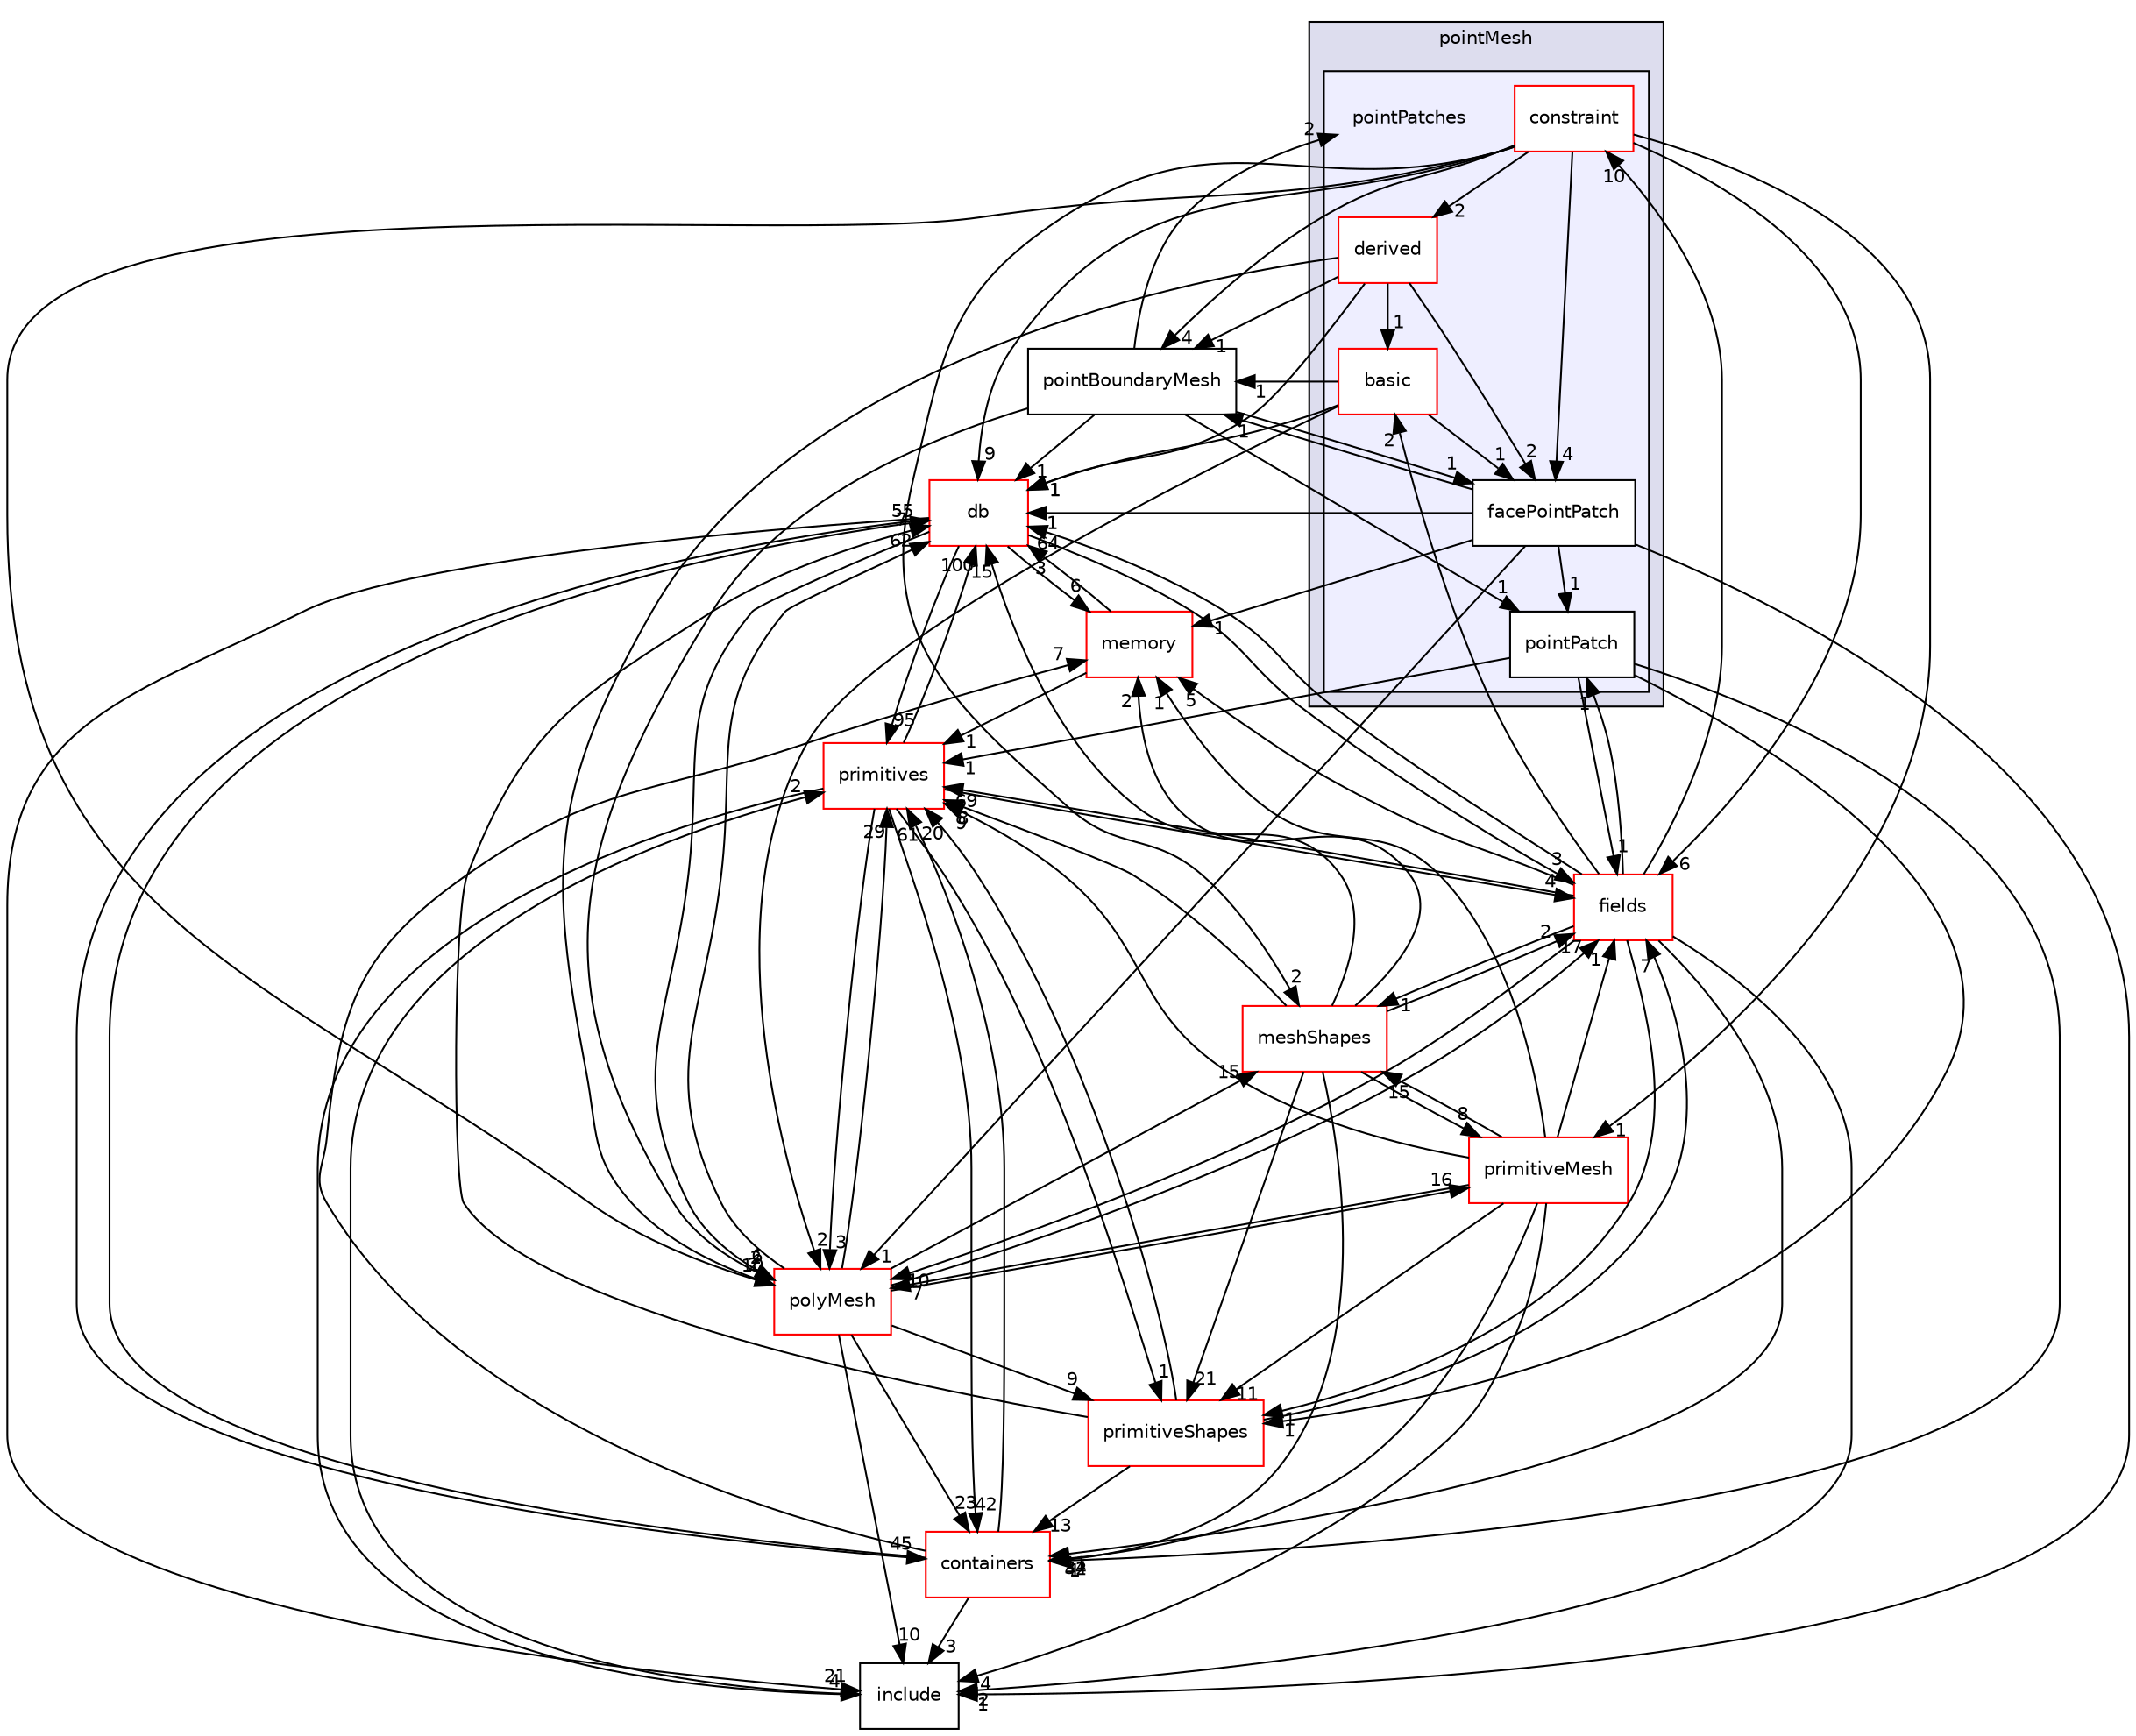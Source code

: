digraph "src/OpenFOAM/meshes/pointMesh/pointPatches" {
  bgcolor=transparent;
  compound=true
  node [ fontsize="10", fontname="Helvetica"];
  edge [ labelfontsize="10", labelfontname="Helvetica"];
  subgraph clusterdir_44915d476cda87f9c46b97924fb23879 {
    graph [ bgcolor="#ddddee", pencolor="black", label="pointMesh" fontname="Helvetica", fontsize="10", URL="dir_44915d476cda87f9c46b97924fb23879.html"]
  subgraph clusterdir_0b50d648241520de5cf03d68a603ea6e {
    graph [ bgcolor="#eeeeff", pencolor="black", label="" URL="dir_0b50d648241520de5cf03d68a603ea6e.html"];
    dir_0b50d648241520de5cf03d68a603ea6e [shape=plaintext label="pointPatches"];
    dir_0dd671b9b24893c9c3ff453a60d0022b [shape=box label="basic" color="red" fillcolor="white" style="filled" URL="dir_0dd671b9b24893c9c3ff453a60d0022b.html"];
    dir_e167ef4ffdb4a3e074def457cb9fd663 [shape=box label="constraint" color="red" fillcolor="white" style="filled" URL="dir_e167ef4ffdb4a3e074def457cb9fd663.html"];
    dir_6b19444c0799847dabb5332dceba8722 [shape=box label="derived" color="red" fillcolor="white" style="filled" URL="dir_6b19444c0799847dabb5332dceba8722.html"];
    dir_602eb11747eaf9b0ac10527ada580b7b [shape=box label="facePointPatch" color="black" fillcolor="white" style="filled" URL="dir_602eb11747eaf9b0ac10527ada580b7b.html"];
    dir_a2abba5bdf3913d34b895a768562fccd [shape=box label="pointPatch" color="black" fillcolor="white" style="filled" URL="dir_a2abba5bdf3913d34b895a768562fccd.html"];
  }
  }
  dir_385a22dcc2f7120acb0f1a7a832b3b8d [shape=box label="memory" color="red" URL="dir_385a22dcc2f7120acb0f1a7a832b3b8d.html"];
  dir_962442b8f989d5529fab5e0f0e4ffb74 [shape=box label="fields" color="red" URL="dir_962442b8f989d5529fab5e0f0e4ffb74.html"];
  dir_19d0872053bde092be81d7fe3f56cbf7 [shape=box label="containers" color="red" URL="dir_19d0872053bde092be81d7fe3f56cbf7.html"];
  dir_d498992fb7d3f293d898bf6d3a4df869 [shape=box label="primitiveMesh" color="red" URL="dir_d498992fb7d3f293d898bf6d3a4df869.html"];
  dir_63c634f7a7cfd679ac26c67fb30fc32f [shape=box label="db" color="red" URL="dir_63c634f7a7cfd679ac26c67fb30fc32f.html"];
  dir_b331248a108c86b71e58f49053a85c82 [shape=box label="pointBoundaryMesh" URL="dir_b331248a108c86b71e58f49053a85c82.html"];
  dir_a36ac568b20b0ed2190ed53a491bc296 [shape=box label="primitiveShapes" color="red" URL="dir_a36ac568b20b0ed2190ed53a491bc296.html"];
  dir_5e5a63cb97aae3d01c8e98f0c14953bc [shape=box label="polyMesh" color="red" URL="dir_5e5a63cb97aae3d01c8e98f0c14953bc.html"];
  dir_3e50f45338116b169052b428016851aa [shape=box label="primitives" color="red" URL="dir_3e50f45338116b169052b428016851aa.html"];
  dir_b8e2732bc99f8fb2a379dad81aa6030e [shape=box label="meshShapes" color="red" URL="dir_b8e2732bc99f8fb2a379dad81aa6030e.html"];
  dir_e954e9f5966bc1c681a414ec8bd0ee15 [shape=box label="include" URL="dir_e954e9f5966bc1c681a414ec8bd0ee15.html"];
  dir_385a22dcc2f7120acb0f1a7a832b3b8d->dir_63c634f7a7cfd679ac26c67fb30fc32f [headlabel="3", labeldistance=1.5 headhref="dir_002521_002218.html"];
  dir_385a22dcc2f7120acb0f1a7a832b3b8d->dir_3e50f45338116b169052b428016851aa [headlabel="1", labeldistance=1.5 headhref="dir_002521_002628.html"];
  dir_962442b8f989d5529fab5e0f0e4ffb74->dir_385a22dcc2f7120acb0f1a7a832b3b8d [headlabel="5", labeldistance=1.5 headhref="dir_002305_002521.html"];
  dir_962442b8f989d5529fab5e0f0e4ffb74->dir_19d0872053bde092be81d7fe3f56cbf7 [headlabel="11", labeldistance=1.5 headhref="dir_002305_002156.html"];
  dir_962442b8f989d5529fab5e0f0e4ffb74->dir_63c634f7a7cfd679ac26c67fb30fc32f [headlabel="64", labeldistance=1.5 headhref="dir_002305_002218.html"];
  dir_962442b8f989d5529fab5e0f0e4ffb74->dir_0dd671b9b24893c9c3ff453a60d0022b [headlabel="2", labeldistance=1.5 headhref="dir_002305_002554.html"];
  dir_962442b8f989d5529fab5e0f0e4ffb74->dir_a36ac568b20b0ed2190ed53a491bc296 [headlabel="1", labeldistance=1.5 headhref="dir_002305_002615.html"];
  dir_962442b8f989d5529fab5e0f0e4ffb74->dir_e167ef4ffdb4a3e074def457cb9fd663 [headlabel="10", labeldistance=1.5 headhref="dir_002305_002557.html"];
  dir_962442b8f989d5529fab5e0f0e4ffb74->dir_5e5a63cb97aae3d01c8e98f0c14953bc [headlabel="10", labeldistance=1.5 headhref="dir_002305_002572.html"];
  dir_962442b8f989d5529fab5e0f0e4ffb74->dir_3e50f45338116b169052b428016851aa [headlabel="69", labeldistance=1.5 headhref="dir_002305_002628.html"];
  dir_962442b8f989d5529fab5e0f0e4ffb74->dir_b8e2732bc99f8fb2a379dad81aa6030e [headlabel="1", labeldistance=1.5 headhref="dir_002305_002538.html"];
  dir_962442b8f989d5529fab5e0f0e4ffb74->dir_a2abba5bdf3913d34b895a768562fccd [headlabel="1", labeldistance=1.5 headhref="dir_002305_002571.html"];
  dir_962442b8f989d5529fab5e0f0e4ffb74->dir_e954e9f5966bc1c681a414ec8bd0ee15 [headlabel="2", labeldistance=1.5 headhref="dir_002305_002418.html"];
  dir_19d0872053bde092be81d7fe3f56cbf7->dir_385a22dcc2f7120acb0f1a7a832b3b8d [headlabel="7", labeldistance=1.5 headhref="dir_002156_002521.html"];
  dir_19d0872053bde092be81d7fe3f56cbf7->dir_63c634f7a7cfd679ac26c67fb30fc32f [headlabel="55", labeldistance=1.5 headhref="dir_002156_002218.html"];
  dir_19d0872053bde092be81d7fe3f56cbf7->dir_3e50f45338116b169052b428016851aa [headlabel="61", labeldistance=1.5 headhref="dir_002156_002628.html"];
  dir_19d0872053bde092be81d7fe3f56cbf7->dir_e954e9f5966bc1c681a414ec8bd0ee15 [headlabel="3", labeldistance=1.5 headhref="dir_002156_002418.html"];
  dir_d498992fb7d3f293d898bf6d3a4df869->dir_385a22dcc2f7120acb0f1a7a832b3b8d [headlabel="1", labeldistance=1.5 headhref="dir_002610_002521.html"];
  dir_d498992fb7d3f293d898bf6d3a4df869->dir_962442b8f989d5529fab5e0f0e4ffb74 [headlabel="1", labeldistance=1.5 headhref="dir_002610_002305.html"];
  dir_d498992fb7d3f293d898bf6d3a4df869->dir_19d0872053bde092be81d7fe3f56cbf7 [headlabel="34", labeldistance=1.5 headhref="dir_002610_002156.html"];
  dir_d498992fb7d3f293d898bf6d3a4df869->dir_a36ac568b20b0ed2190ed53a491bc296 [headlabel="11", labeldistance=1.5 headhref="dir_002610_002615.html"];
  dir_d498992fb7d3f293d898bf6d3a4df869->dir_5e5a63cb97aae3d01c8e98f0c14953bc [headlabel="7", labeldistance=1.5 headhref="dir_002610_002572.html"];
  dir_d498992fb7d3f293d898bf6d3a4df869->dir_3e50f45338116b169052b428016851aa [headlabel="9", labeldistance=1.5 headhref="dir_002610_002628.html"];
  dir_d498992fb7d3f293d898bf6d3a4df869->dir_b8e2732bc99f8fb2a379dad81aa6030e [headlabel="15", labeldistance=1.5 headhref="dir_002610_002538.html"];
  dir_d498992fb7d3f293d898bf6d3a4df869->dir_e954e9f5966bc1c681a414ec8bd0ee15 [headlabel="4", labeldistance=1.5 headhref="dir_002610_002418.html"];
  dir_b331248a108c86b71e58f49053a85c82->dir_63c634f7a7cfd679ac26c67fb30fc32f [headlabel="1", labeldistance=1.5 headhref="dir_002551_002218.html"];
  dir_b331248a108c86b71e58f49053a85c82->dir_0b50d648241520de5cf03d68a603ea6e [headlabel="2", labeldistance=1.5 headhref="dir_002551_002553.html"];
  dir_b331248a108c86b71e58f49053a85c82->dir_5e5a63cb97aae3d01c8e98f0c14953bc [headlabel="2", labeldistance=1.5 headhref="dir_002551_002572.html"];
  dir_b331248a108c86b71e58f49053a85c82->dir_a2abba5bdf3913d34b895a768562fccd [headlabel="1", labeldistance=1.5 headhref="dir_002551_002571.html"];
  dir_b331248a108c86b71e58f49053a85c82->dir_602eb11747eaf9b0ac10527ada580b7b [headlabel="1", labeldistance=1.5 headhref="dir_002551_002570.html"];
  dir_63c634f7a7cfd679ac26c67fb30fc32f->dir_385a22dcc2f7120acb0f1a7a832b3b8d [headlabel="6", labeldistance=1.5 headhref="dir_002218_002521.html"];
  dir_63c634f7a7cfd679ac26c67fb30fc32f->dir_962442b8f989d5529fab5e0f0e4ffb74 [headlabel="3", labeldistance=1.5 headhref="dir_002218_002305.html"];
  dir_63c634f7a7cfd679ac26c67fb30fc32f->dir_19d0872053bde092be81d7fe3f56cbf7 [headlabel="45", labeldistance=1.5 headhref="dir_002218_002156.html"];
  dir_63c634f7a7cfd679ac26c67fb30fc32f->dir_5e5a63cb97aae3d01c8e98f0c14953bc [headlabel="6", labeldistance=1.5 headhref="dir_002218_002572.html"];
  dir_63c634f7a7cfd679ac26c67fb30fc32f->dir_3e50f45338116b169052b428016851aa [headlabel="95", labeldistance=1.5 headhref="dir_002218_002628.html"];
  dir_63c634f7a7cfd679ac26c67fb30fc32f->dir_e954e9f5966bc1c681a414ec8bd0ee15 [headlabel="21", labeldistance=1.5 headhref="dir_002218_002418.html"];
  dir_0dd671b9b24893c9c3ff453a60d0022b->dir_63c634f7a7cfd679ac26c67fb30fc32f [headlabel="1", labeldistance=1.5 headhref="dir_002554_002218.html"];
  dir_0dd671b9b24893c9c3ff453a60d0022b->dir_b331248a108c86b71e58f49053a85c82 [headlabel="1", labeldistance=1.5 headhref="dir_002554_002551.html"];
  dir_0dd671b9b24893c9c3ff453a60d0022b->dir_5e5a63cb97aae3d01c8e98f0c14953bc [headlabel="2", labeldistance=1.5 headhref="dir_002554_002572.html"];
  dir_0dd671b9b24893c9c3ff453a60d0022b->dir_602eb11747eaf9b0ac10527ada580b7b [headlabel="1", labeldistance=1.5 headhref="dir_002554_002570.html"];
  dir_a36ac568b20b0ed2190ed53a491bc296->dir_962442b8f989d5529fab5e0f0e4ffb74 [headlabel="7", labeldistance=1.5 headhref="dir_002615_002305.html"];
  dir_a36ac568b20b0ed2190ed53a491bc296->dir_19d0872053bde092be81d7fe3f56cbf7 [headlabel="13", labeldistance=1.5 headhref="dir_002615_002156.html"];
  dir_a36ac568b20b0ed2190ed53a491bc296->dir_63c634f7a7cfd679ac26c67fb30fc32f [headlabel="7", labeldistance=1.5 headhref="dir_002615_002218.html"];
  dir_a36ac568b20b0ed2190ed53a491bc296->dir_3e50f45338116b169052b428016851aa [headlabel="20", labeldistance=1.5 headhref="dir_002615_002628.html"];
  dir_e167ef4ffdb4a3e074def457cb9fd663->dir_962442b8f989d5529fab5e0f0e4ffb74 [headlabel="6", labeldistance=1.5 headhref="dir_002557_002305.html"];
  dir_e167ef4ffdb4a3e074def457cb9fd663->dir_d498992fb7d3f293d898bf6d3a4df869 [headlabel="1", labeldistance=1.5 headhref="dir_002557_002610.html"];
  dir_e167ef4ffdb4a3e074def457cb9fd663->dir_63c634f7a7cfd679ac26c67fb30fc32f [headlabel="9", labeldistance=1.5 headhref="dir_002557_002218.html"];
  dir_e167ef4ffdb4a3e074def457cb9fd663->dir_b331248a108c86b71e58f49053a85c82 [headlabel="4", labeldistance=1.5 headhref="dir_002557_002551.html"];
  dir_e167ef4ffdb4a3e074def457cb9fd663->dir_5e5a63cb97aae3d01c8e98f0c14953bc [headlabel="10", labeldistance=1.5 headhref="dir_002557_002572.html"];
  dir_e167ef4ffdb4a3e074def457cb9fd663->dir_b8e2732bc99f8fb2a379dad81aa6030e [headlabel="2", labeldistance=1.5 headhref="dir_002557_002538.html"];
  dir_e167ef4ffdb4a3e074def457cb9fd663->dir_6b19444c0799847dabb5332dceba8722 [headlabel="2", labeldistance=1.5 headhref="dir_002557_002567.html"];
  dir_e167ef4ffdb4a3e074def457cb9fd663->dir_602eb11747eaf9b0ac10527ada580b7b [headlabel="4", labeldistance=1.5 headhref="dir_002557_002570.html"];
  dir_5e5a63cb97aae3d01c8e98f0c14953bc->dir_962442b8f989d5529fab5e0f0e4ffb74 [headlabel="17", labeldistance=1.5 headhref="dir_002572_002305.html"];
  dir_5e5a63cb97aae3d01c8e98f0c14953bc->dir_19d0872053bde092be81d7fe3f56cbf7 [headlabel="23", labeldistance=1.5 headhref="dir_002572_002156.html"];
  dir_5e5a63cb97aae3d01c8e98f0c14953bc->dir_d498992fb7d3f293d898bf6d3a4df869 [headlabel="16", labeldistance=1.5 headhref="dir_002572_002610.html"];
  dir_5e5a63cb97aae3d01c8e98f0c14953bc->dir_63c634f7a7cfd679ac26c67fb30fc32f [headlabel="62", labeldistance=1.5 headhref="dir_002572_002218.html"];
  dir_5e5a63cb97aae3d01c8e98f0c14953bc->dir_a36ac568b20b0ed2190ed53a491bc296 [headlabel="9", labeldistance=1.5 headhref="dir_002572_002615.html"];
  dir_5e5a63cb97aae3d01c8e98f0c14953bc->dir_3e50f45338116b169052b428016851aa [headlabel="29", labeldistance=1.5 headhref="dir_002572_002628.html"];
  dir_5e5a63cb97aae3d01c8e98f0c14953bc->dir_b8e2732bc99f8fb2a379dad81aa6030e [headlabel="15", labeldistance=1.5 headhref="dir_002572_002538.html"];
  dir_5e5a63cb97aae3d01c8e98f0c14953bc->dir_e954e9f5966bc1c681a414ec8bd0ee15 [headlabel="10", labeldistance=1.5 headhref="dir_002572_002418.html"];
  dir_3e50f45338116b169052b428016851aa->dir_962442b8f989d5529fab5e0f0e4ffb74 [headlabel="4", labeldistance=1.5 headhref="dir_002628_002305.html"];
  dir_3e50f45338116b169052b428016851aa->dir_19d0872053bde092be81d7fe3f56cbf7 [headlabel="42", labeldistance=1.5 headhref="dir_002628_002156.html"];
  dir_3e50f45338116b169052b428016851aa->dir_63c634f7a7cfd679ac26c67fb30fc32f [headlabel="100", labeldistance=1.5 headhref="dir_002628_002218.html"];
  dir_3e50f45338116b169052b428016851aa->dir_a36ac568b20b0ed2190ed53a491bc296 [headlabel="1", labeldistance=1.5 headhref="dir_002628_002615.html"];
  dir_3e50f45338116b169052b428016851aa->dir_5e5a63cb97aae3d01c8e98f0c14953bc [headlabel="3", labeldistance=1.5 headhref="dir_002628_002572.html"];
  dir_3e50f45338116b169052b428016851aa->dir_e954e9f5966bc1c681a414ec8bd0ee15 [headlabel="4", labeldistance=1.5 headhref="dir_002628_002418.html"];
  dir_b8e2732bc99f8fb2a379dad81aa6030e->dir_385a22dcc2f7120acb0f1a7a832b3b8d [headlabel="2", labeldistance=1.5 headhref="dir_002538_002521.html"];
  dir_b8e2732bc99f8fb2a379dad81aa6030e->dir_962442b8f989d5529fab5e0f0e4ffb74 [headlabel="2", labeldistance=1.5 headhref="dir_002538_002305.html"];
  dir_b8e2732bc99f8fb2a379dad81aa6030e->dir_19d0872053bde092be81d7fe3f56cbf7 [headlabel="42", labeldistance=1.5 headhref="dir_002538_002156.html"];
  dir_b8e2732bc99f8fb2a379dad81aa6030e->dir_d498992fb7d3f293d898bf6d3a4df869 [headlabel="8", labeldistance=1.5 headhref="dir_002538_002610.html"];
  dir_b8e2732bc99f8fb2a379dad81aa6030e->dir_63c634f7a7cfd679ac26c67fb30fc32f [headlabel="15", labeldistance=1.5 headhref="dir_002538_002218.html"];
  dir_b8e2732bc99f8fb2a379dad81aa6030e->dir_a36ac568b20b0ed2190ed53a491bc296 [headlabel="21", labeldistance=1.5 headhref="dir_002538_002615.html"];
  dir_b8e2732bc99f8fb2a379dad81aa6030e->dir_3e50f45338116b169052b428016851aa [headlabel="8", labeldistance=1.5 headhref="dir_002538_002628.html"];
  dir_a2abba5bdf3913d34b895a768562fccd->dir_962442b8f989d5529fab5e0f0e4ffb74 [headlabel="1", labeldistance=1.5 headhref="dir_002571_002305.html"];
  dir_a2abba5bdf3913d34b895a768562fccd->dir_19d0872053bde092be81d7fe3f56cbf7 [headlabel="1", labeldistance=1.5 headhref="dir_002571_002156.html"];
  dir_a2abba5bdf3913d34b895a768562fccd->dir_a36ac568b20b0ed2190ed53a491bc296 [headlabel="1", labeldistance=1.5 headhref="dir_002571_002615.html"];
  dir_a2abba5bdf3913d34b895a768562fccd->dir_3e50f45338116b169052b428016851aa [headlabel="1", labeldistance=1.5 headhref="dir_002571_002628.html"];
  dir_e954e9f5966bc1c681a414ec8bd0ee15->dir_3e50f45338116b169052b428016851aa [headlabel="2", labeldistance=1.5 headhref="dir_002418_002628.html"];
  dir_6b19444c0799847dabb5332dceba8722->dir_63c634f7a7cfd679ac26c67fb30fc32f [headlabel="1", labeldistance=1.5 headhref="dir_002567_002218.html"];
  dir_6b19444c0799847dabb5332dceba8722->dir_b331248a108c86b71e58f49053a85c82 [headlabel="1", labeldistance=1.5 headhref="dir_002567_002551.html"];
  dir_6b19444c0799847dabb5332dceba8722->dir_0dd671b9b24893c9c3ff453a60d0022b [headlabel="1", labeldistance=1.5 headhref="dir_002567_002554.html"];
  dir_6b19444c0799847dabb5332dceba8722->dir_5e5a63cb97aae3d01c8e98f0c14953bc [headlabel="2", labeldistance=1.5 headhref="dir_002567_002572.html"];
  dir_6b19444c0799847dabb5332dceba8722->dir_602eb11747eaf9b0ac10527ada580b7b [headlabel="2", labeldistance=1.5 headhref="dir_002567_002570.html"];
  dir_602eb11747eaf9b0ac10527ada580b7b->dir_385a22dcc2f7120acb0f1a7a832b3b8d [headlabel="1", labeldistance=1.5 headhref="dir_002570_002521.html"];
  dir_602eb11747eaf9b0ac10527ada580b7b->dir_63c634f7a7cfd679ac26c67fb30fc32f [headlabel="1", labeldistance=1.5 headhref="dir_002570_002218.html"];
  dir_602eb11747eaf9b0ac10527ada580b7b->dir_b331248a108c86b71e58f49053a85c82 [headlabel="1", labeldistance=1.5 headhref="dir_002570_002551.html"];
  dir_602eb11747eaf9b0ac10527ada580b7b->dir_5e5a63cb97aae3d01c8e98f0c14953bc [headlabel="1", labeldistance=1.5 headhref="dir_002570_002572.html"];
  dir_602eb11747eaf9b0ac10527ada580b7b->dir_a2abba5bdf3913d34b895a768562fccd [headlabel="1", labeldistance=1.5 headhref="dir_002570_002571.html"];
  dir_602eb11747eaf9b0ac10527ada580b7b->dir_e954e9f5966bc1c681a414ec8bd0ee15 [headlabel="1", labeldistance=1.5 headhref="dir_002570_002418.html"];
}

